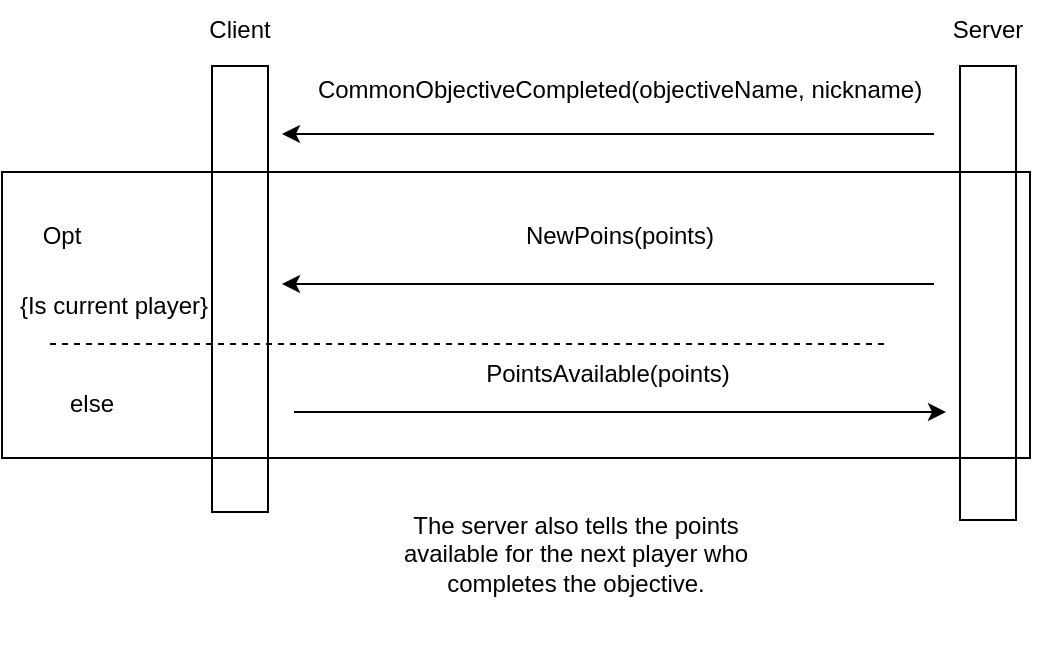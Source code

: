 <mxfile version="20.7.4" type="device"><diagram id="hD-HJGg8FE6BXPF10luZ" name="Page-1"><mxGraphModel dx="1389" dy="594" grid="0" gridSize="10" guides="1" tooltips="1" connect="1" arrows="1" fold="1" page="0" pageScale="1" pageWidth="1169" pageHeight="827" math="0" shadow="0"><root><mxCell id="0"/><mxCell id="1" parent="0"/><mxCell id="wTesO4fE1sriG_7unGoX-7" value="" style="rounded=0;whiteSpace=wrap;html=1;fillColor=none;" parent="1" vertex="1"><mxGeometry x="-103" y="120" width="514" height="143" as="geometry"/></mxCell><mxCell id="wTesO4fE1sriG_7unGoX-1" value="" style="rounded=0;whiteSpace=wrap;html=1;fillColor=none;" parent="1" vertex="1"><mxGeometry x="2" y="67" width="28" height="223" as="geometry"/></mxCell><mxCell id="wTesO4fE1sriG_7unGoX-2" value="" style="rounded=0;whiteSpace=wrap;html=1;fillColor=none;" parent="1" vertex="1"><mxGeometry x="376" y="67" width="28" height="227" as="geometry"/></mxCell><mxCell id="wTesO4fE1sriG_7unGoX-3" value="Client" style="text;html=1;strokeColor=none;fillColor=none;align=center;verticalAlign=middle;whiteSpace=wrap;rounded=0;" parent="1" vertex="1"><mxGeometry x="-14" y="34" width="60" height="30" as="geometry"/></mxCell><mxCell id="wTesO4fE1sriG_7unGoX-4" value="Server" style="text;html=1;strokeColor=none;fillColor=none;align=center;verticalAlign=middle;whiteSpace=wrap;rounded=0;" parent="1" vertex="1"><mxGeometry x="360" y="34" width="60" height="30" as="geometry"/></mxCell><mxCell id="wTesO4fE1sriG_7unGoX-6" value="" style="endArrow=none;html=1;rounded=0;startArrow=classic;startFill=1;endFill=0;" parent="1" edge="1"><mxGeometry width="50" height="50" relative="1" as="geometry"><mxPoint x="37" y="101" as="sourcePoint"/><mxPoint x="363.0" y="101" as="targetPoint"/></mxGeometry></mxCell><mxCell id="wTesO4fE1sriG_7unGoX-9" value="CommonObjectiveCompleted(objectiveName, nickname)" style="text;html=1;strokeColor=none;fillColor=none;align=center;verticalAlign=middle;whiteSpace=wrap;rounded=0;" parent="1" vertex="1"><mxGeometry x="30" y="64" width="352" height="30" as="geometry"/></mxCell><mxCell id="wTesO4fE1sriG_7unGoX-10" value="Opt" style="text;html=1;strokeColor=none;fillColor=none;align=center;verticalAlign=middle;whiteSpace=wrap;rounded=0;" parent="1" vertex="1"><mxGeometry x="-103" y="137" width="60" height="30" as="geometry"/></mxCell><mxCell id="wTesO4fE1sriG_7unGoX-11" value="{Is current player}" style="text;html=1;strokeColor=none;fillColor=none;align=center;verticalAlign=middle;whiteSpace=wrap;rounded=0;" parent="1" vertex="1"><mxGeometry x="-103" y="172" width="112" height="30" as="geometry"/></mxCell><mxCell id="wTesO4fE1sriG_7unGoX-12" value="" style="endArrow=none;html=1;rounded=0;startArrow=classic;startFill=1;endFill=0;" parent="1" edge="1"><mxGeometry width="50" height="50" relative="1" as="geometry"><mxPoint x="37" y="176" as="sourcePoint"/><mxPoint x="363.0" y="176" as="targetPoint"/></mxGeometry></mxCell><mxCell id="wTesO4fE1sriG_7unGoX-13" value="NewPoins(points)" style="text;html=1;strokeColor=none;fillColor=none;align=center;verticalAlign=middle;whiteSpace=wrap;rounded=0;" parent="1" vertex="1"><mxGeometry x="30" y="137" width="352" height="30" as="geometry"/></mxCell><mxCell id="wTesO4fE1sriG_7unGoX-14" value="else" style="text;html=1;strokeColor=none;fillColor=none;align=center;verticalAlign=middle;whiteSpace=wrap;rounded=0;" parent="1" vertex="1"><mxGeometry x="-88" y="221" width="60" height="30" as="geometry"/></mxCell><mxCell id="wTesO4fE1sriG_7unGoX-15" value="" style="endArrow=classic;html=1;rounded=0;startArrow=none;startFill=0;endFill=1;" parent="1" edge="1"><mxGeometry width="50" height="50" relative="1" as="geometry"><mxPoint x="43" y="240" as="sourcePoint"/><mxPoint x="369.0" y="240" as="targetPoint"/></mxGeometry></mxCell><mxCell id="wTesO4fE1sriG_7unGoX-16" value="PointsAvailable(points)" style="text;html=1;strokeColor=none;fillColor=none;align=center;verticalAlign=middle;whiteSpace=wrap;rounded=0;" parent="1" vertex="1"><mxGeometry x="24" y="206" width="352" height="30" as="geometry"/></mxCell><mxCell id="wTesO4fE1sriG_7unGoX-18" value="" style="endArrow=none;dashed=1;html=1;rounded=0;" parent="1" edge="1"><mxGeometry width="50" height="50" relative="1" as="geometry"><mxPoint x="-79" y="206" as="sourcePoint"/><mxPoint x="338" y="206" as="targetPoint"/></mxGeometry></mxCell><mxCell id="wCT-xrbAAm_X4eUA9_XA-1" value="The server also tells the points available for the next player who completes the objective." style="text;html=1;strokeColor=none;fillColor=none;align=center;verticalAlign=middle;whiteSpace=wrap;rounded=0;" vertex="1" parent="1"><mxGeometry x="83" y="257" width="202" height="108" as="geometry"/></mxCell></root></mxGraphModel></diagram></mxfile>